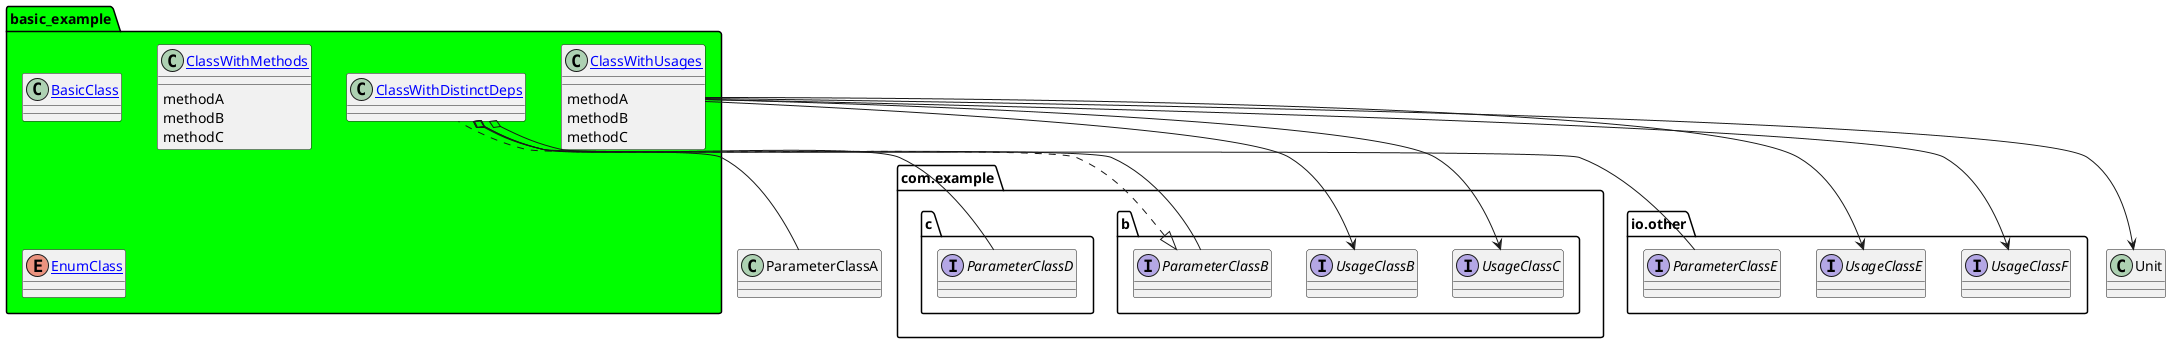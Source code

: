@startuml
!$pathToSources = "../../sources"
!$pathToDocsBase = "../basic_example"
package "basic_example" as p\$_0 #00FF00 {
    class "[[$pathToSources/basic_example/BasicClass.kt BasicClass]]" as BasicClass {
    }
    class "[[$pathToSources/basic_example/ClassWithDistinctDeps.kt ClassWithDistinctDeps]]" as ClassWithDistinctDeps {
    }
    class "[[$pathToSources/basic_example/ClassWithMethods.kt ClassWithMethods]]" as ClassWithMethods {
        {method} methodA
        {method} methodB
        {method} methodC
    }
    class "[[$pathToSources/basic_example/ClassWithUsages.kt ClassWithUsages]]" as ClassWithUsages {
        {method} methodA
        {method} methodB
        {method} methodC
    }
    enum "[[$pathToSources/basic_example/EnumClass.kt EnumClass]]" as EnumClass {
    }
}
package "com.example" as p\$_1 #ffffff {
    package "b" as p\$_2 #ffffff {
        interface "ParameterClassB"
        interface "UsageClassB"
        interface "UsageClassC"
    }
    package "c" as p\$_3 #ffffff {
        interface "ParameterClassD"
    }
}
package "io.other" as p\$_4 #ffffff {
    interface "ParameterClassE"
    interface "UsageClassE"
    interface "UsageClassF"
}

ClassWithDistinctDeps .up.|> ParameterClassB
ClassWithDistinctDeps o-down- ParameterClassA
ClassWithDistinctDeps o-down- ParameterClassB
ClassWithDistinctDeps o-down- ParameterClassD
ClassWithDistinctDeps o-down- ParameterClassE
ClassWithUsages -down-> UsageClassB
ClassWithUsages -down-> UsageClassC
ClassWithUsages -down-> UsageClassE
ClassWithUsages -down-> UsageClassF
ClassWithUsages -down-> Unit
@enduml
